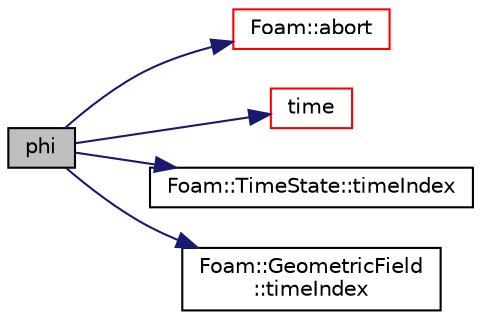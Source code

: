 digraph "phi"
{
  bgcolor="transparent";
  edge [fontname="Helvetica",fontsize="10",labelfontname="Helvetica",labelfontsize="10"];
  node [fontname="Helvetica",fontsize="10",shape=record];
  rankdir="LR";
  Node25041 [label="phi",height=0.2,width=0.4,color="black", fillcolor="grey75", style="filled", fontcolor="black"];
  Node25041 -> Node25042 [color="midnightblue",fontsize="10",style="solid",fontname="Helvetica"];
  Node25042 [label="Foam::abort",height=0.2,width=0.4,color="red",URL="$a21851.html#a447107a607d03e417307c203fa5fb44b"];
  Node25041 -> Node25087 [color="midnightblue",fontsize="10",style="solid",fontname="Helvetica"];
  Node25087 [label="time",height=0.2,width=0.4,color="red",URL="$a23593.html#a0d94096809fe3376b29a2a29ca11bb18",tooltip="Return the top-level database. "];
  Node25041 -> Node25089 [color="midnightblue",fontsize="10",style="solid",fontname="Helvetica"];
  Node25089 [label="Foam::TimeState::timeIndex",height=0.2,width=0.4,color="black",URL="$a27469.html#a3200afa488551227ca19102ca4c14048",tooltip="Return current time index. "];
  Node25041 -> Node25090 [color="midnightblue",fontsize="10",style="solid",fontname="Helvetica"];
  Node25090 [label="Foam::GeometricField\l::timeIndex",height=0.2,width=0.4,color="black",URL="$a23249.html#a3200afa488551227ca19102ca4c14048",tooltip="Return the time index of the field. "];
}
